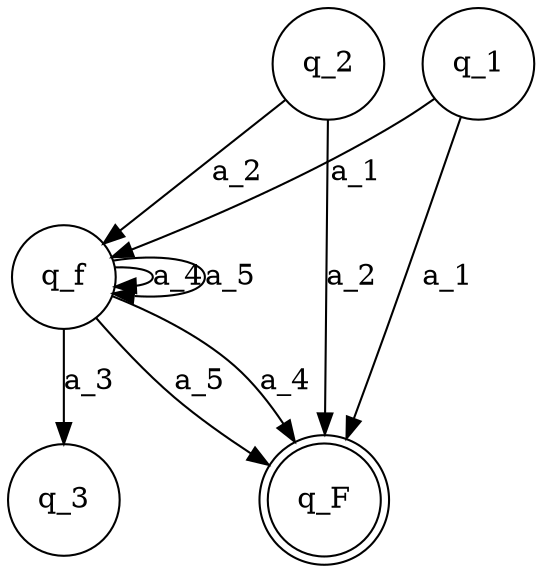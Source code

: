 digraph state_machine {
    node [shape = circle] q_1;
    node [shape = circle] q_2;
    node [shape = circle] q_3;
    node [shape = circle] q_f;
    node [shape = doublecircle] q_F;
    q_1 -> q_f [label = "a_1"];
    q_2 -> q_f [label = "a_2"];
    q_f -> q_3 [label = "a_3"];
    q_f -> q_f [label = "a_4"];
    q_f -> q_f [label = "a_5"];
    q_f -> q_F [label = "a_4"];
    q_f -> q_F [label = "a_5"];
    q_1 -> q_F [label = "a_1"];
    q_2 -> q_F [label = "a_2"];
}
